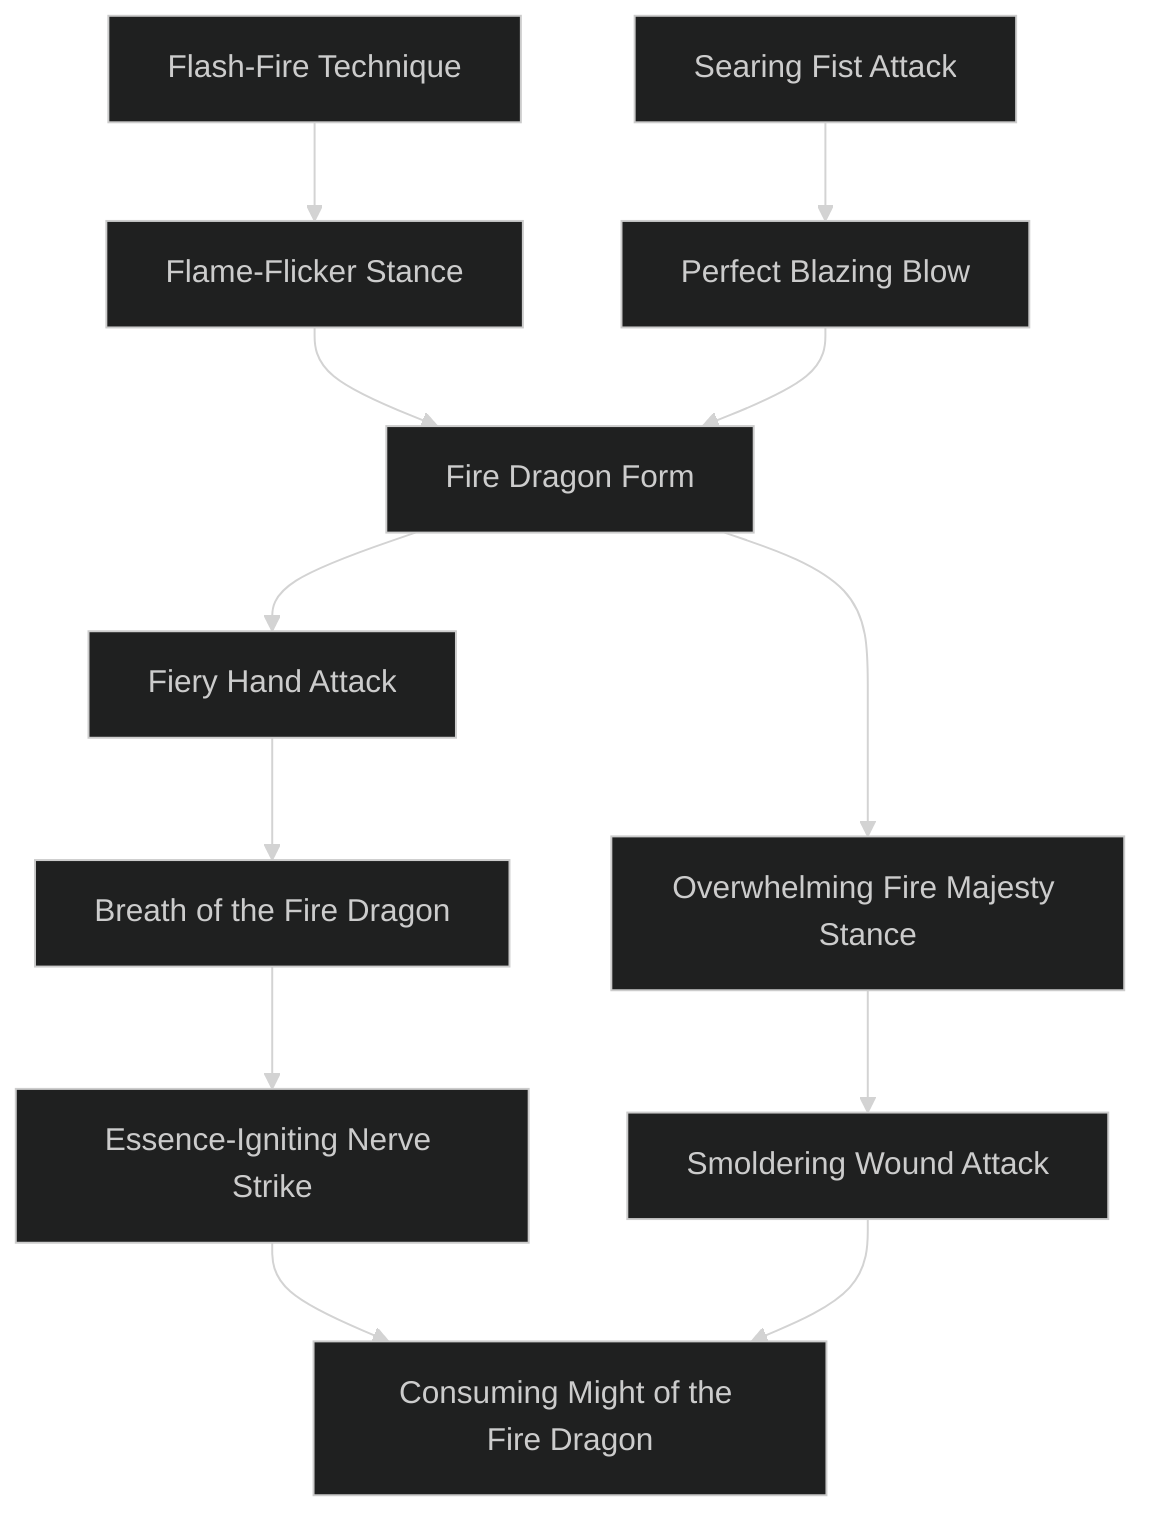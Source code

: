 ---
config:
  theme: dark
---
flowchart TD

    flash_fire_technique[Flash-Fire Technique]
    click flash_fire_technique callback "
        Flash-Fire Technique<br>
        <br>
        Cost: 3 motes<br>
        Duration: Instant<br>
        Type: Reflexive<br>
        Minimum Martial Arts: 3<br>
        Minimum Essence: 1<br>
        Prerequisite Charms: None<br>
        <br>
        The special training the Fire Dragon Immaculates
        undergo allows them to take action with the speed of a
        spark igniting bone-dry tinder. By spending 3 motes of
        Essence, a Fire Immaculate may reroll his initiative and use
        the best of the two results.
        "

    flame_flicker_stance[Flame-Flicker Stance]
    flash_fire_technique --> flame_flicker_stance
    click flame_flicker_stance callback "
        Flame-Flicker Stance<br>
        <br>
        Cost: 1 mote per +1 difficulty<br>
        Duration: One turn<br>
        Type: Reflexive<br>
        Minimum Martial Arts: 3<br>
        Minimum Essence: 2<br>
        Prerequisite Charms: Flash-Fire Technique<br>
        <br>
        After invoking the Flame-Flicker Stance, the
        character's body seems to shift and move like a burning
        flame. Until the martial artist's next action, all attempts to
        physically attack her are at a +1 difficulty per mote of
        Essence expended. A character cannot have more of a
        bonus active at any one time from this Charm than her
        permanent Essence.
        "

    searing_fist_attack[Searing Fist Attack]
    click searing_fist_attack callback "
        Searing Fist Attack<br>
        <br>
        Cost: 3 motes<br>
        Duration: One turn<br>
        Type: Supplemental<br>
        Minimum Martial Arts: 3<br>
        Minimum Essence: 2<br>
        Prerequisite Charms: None<br>
        <br>
        The damage done by the Searing Fist Attack is not
        that terrible — but the pain is. An attack enhanced by this
        Charm leaves a deep burning sensation where it lands,
        distracting an opponent. The Fire Dragon Immaculate
        focuses his Essence and strikes his opponent, a slight scent
        of brimstone suffusing the air. Figure damage as normal for
        the martial arts attack. A target taking damage from the
        Searing Fist Attack suffers a -1 penalty to his dice pools for
        the rest of the scene. The character must actually do
        damage to his target to inflict this penalty. The effect of
        multiple Searing Fist Attacks is cumulative.
        "

    perfect_blazing_blow[Perfect Blazing Blow]
    searing_fist_attack --> perfect_blazing_blow
    click perfect_blazing_blow callback "
        Perfect Blazing Blow<br>
        <br>
        Cost: 2 motes<br>
        Duration: Instant<br>
        Type: Reflexive<br>
        Minimum Martial Arts: 3<br>
        Minimum Essence: 2<br>
        Prerequisite Charms: Searing Fist Attack<br>
        <br>
        After the character attacks, but before the defense is
        rolled, the Immaculate's player can choose to reroll the
        attack and pick which result he wants to use. A character
        can only use this Charm once on any given attack.
        "

    fire_dragon_form[Fire Dragon Form]
    flame_flicker_stance --> fire_dragon_form
    perfect_blazing_blow --> fire_dragon_form
    click fire_dragon_form callback "
        Fire Dragon Form<br>
        <br>
        Cost: 5 motes<br>
        Duration: One scene<br>
        Type: Simple<br>
        Minimum Martial Arts: 4<br>
        Minimum Essence: 2<br>
        Prerequisite Charms: Flame-Flicker Stance, Perfect Blazing Blow<br>
        <br>
        Flames seem to glow in the eyes of the martial artist
        as she completes a quick series of katas to invoke the
        strength of the Fire Dragon. The Dynast's movements
        afterward are more like the fire she seeks to emulate, and
        she seems to dance beneath attacks aimed at her with
        frightening ease.<br>
        For the remainder of the scene after successful
        invocation of the Fire Dragon form, add the Exalted's
        Martial Arts score as successes to any dodge rolls. This
        bonus is added to each dodge roll separately. The
        character cannot use these successes as a reflexive
        action — in order to dodge an attack, she must still
        either abort to a full dodge or have dedicated actions
        to dodging ahead of time.<br>
        invoking the fire dragon form also requires a
        successful Dexterity + Martial Arts check, representing
        the successful execution of the move itself. If the
        roll fails, the motes for this Charm are not spent, but
        the action is wasted. The above benefits are cumulative
        with any other Charms or anima powers invoked
        by the Immaculate but are not compatible with the use
        of armor.<br>
        Only one Form-type Charm can be invoked at
        any one time. Invoking a new Form-type Charm
        automatically ends the effects of any currently active
        Form-type Charm.
        "

    fiery_hand_attack[Fiery Hand Attack]
    fire_dragon_form --> fiery_hand_attack
    click fiery_hand_attack callback "
        Fiery Hand Attack<br>
        <br>
        Cost: 4 motes<br>
        Duration: Instant<br>
        Type: Supplemental<br>
        Minimum Martial Arts: 5<br>
        Minimum Essence: 3<br>
        Prerequisite Charms: Fire Dragon Form<br>
        <br>
        A successful Fiery Hand Attack does normal damage
        plus the character's Martial Arts rating, as the flaming
        touch sears his enemy. The attack does lethal damage,
        even if it wouldn't normally. Upon striking an opponent,
        the Immaculate's player also reflexively rolls the character's
        Strength + Martial Arts versus the target's Stamina +
        Resistance. A being magically attuned to water may add
        two dice to her roll when resisting this attack. If the target
        wins or ties, the attack has no additional effect on her
        beyond the damage. If a target loses, burning Fire-aspected
        Essence is unleashed upon her, and she bursts into flame.<br>
        While it looks, smells and feels just like normal
        fire, the flames from a Fiery Hand Attack are partially
        magical and can't be doused normally. Only magic or
        the expiration of the Charm kills the flames. If not
        doused, a target set aflame will continue to burn for the
        Exalted's Essence in turns. Treat the fire as a bonfire as
        per the environmental damage rules on page 244 of the
        main Exalted rulebook — every turn, the target's
        player must make a reflexive Stamina + Resistance roll
        at difficulty 3, the character taking 2L damage if the
        roll succeeds or 6L damage if it fails. This damage is
        soaked normally.
        "

    breath_of_the_fire_dragon[Breath of the Fire Dragon]
    fiery_hand_attack --> breath_of_the_fire_dragon
    click breath_of_the_fire_dragon callback "
        Breath of the Fire Dragon<br>
        <br>
        Cost: 1 mote per Essence lethal damage<br>
        Duration: Instant<br>
        Type: Simple<br>
        Minimum Martial Arts: 5<br>
        Minimum Essence: 3<br>
        Prerequisite Charms: Fiery Hand Attack<br>
        <br>
        With a momentary centering kata, a Fire Immaculate
        can spit a gout of fire up to his Essence in yards. To
        attack, roll the Immaculate's Perception + Martial Arts,
        with his Essence rating acting as automatic successes.
        This fiery breath does the character's Essence in lethal
        damage per mote the Fire Dragon Immaculate invests in
        the Charm. A character cannot invest more motes in this
        attack than his Martial Arts score.<br>
        By expending a point of Willpower, the Dragon-
        Blood can empower the Breath of the Fire Dragon to affect
        spirits as well as material objects.
        "

    essence_igniting_nerve_strike[Essence-Igniting Nerve Strike]
    breath_of_the_fire_dragon --> essence_igniting_nerve_strike
    click essence_igniting_nerve_strike callback "
        Essence-Igniting Nerve Strike<br>
        <br>
        Cost: 5 Essence, 1 Willpower<br>
        Duration: Instant<br>
        Type: Simple<br>
        Minimum Martial Arts: 5<br>
        Minimum Essence: 3<br>
        Prerequisite Charms: Breath of the Fire Dragon<br>
        <br>
        With a series of quick nerve touches, the Exalt actually
        causes the Essence in his opponent's body to flare,
        potentially causing a great deal of damage. The Immaculate
        makes a martial arts attack as normal, but if he hits, the
        attack does no damage. Instead, for every mote currently
        in a target's Personal Essence pool, he takes one health
        level of lethal damage, up to a maximum of twice the
        Immaculate's permanent Essence. This damage ignores
        armor but may be soaked normally with Stamina and other
        non-armor defenses. Obviously, this Charm is of limited
        use against non-Exalted, but Exalts could potentially suffer
        up to 10 health levels of damage. The target's Essence
        remains totally available, it simply serves as a catalyst for
        the attack and is not reduced.
        "

    overwhelming_fire_majesty_stance[Overwhelming Fire Majesty Stance]
    fire_dragon_form --> overwhelming_fire_majesty_stance
    click overwhelming_fire_majesty_stance callback "
        Overwhelming Fire Majesty Stance<br>
        <br>
        Cost: 4 motes<br>
        Duration: Until abandoned<br>
        Type: Supplemental<br>
        Minimum Martial Arts: 5<br>
        Minimum Essence: 3<br>
        Prerequisite Charms: Fire Dragon Form<br>
        <br>
        The power and majesty of a raging conflagration can
        cow even the bravest of hearts. By striking an aggressive
        pose and channeling this aspect of fire, a follower of the
        Fire Dragon can strike fear into lesser foes.<br>
        Attacking a character who is using Overwhelming
        Fire Majesty Stance is not an easy prospect. Anyone able
        to see who tries to attack the Fire Dragon Immaculate must
        subtract the character's Martial Arts rating from their dice
        pools when doing so. Additionally, anyone trying to attack
        those who are clearly allied with the martial artist must
        subtract half that number of dice (rounded down). This
        latter effect has a range equal to the Dynast's Essence in
        yards centered on the Immaculate.<br>
        While maintaining the stance, the Immaculate can
        defend himself and take normal actions, but he may not
        make any attacks or use other Charms. He may also move
        at half his normal speed. If the martial artist is struck and
        suffers any health levels of damage, the stance ends immediately.
        If the character abandons the Overwhelming Fire
        Majesty Stance voluntarily, the effects linger on for a
        single turn after the character drops the stance.
        "

    smoldering_wound_attack[Smoldering Wound Attack]
    overwhelming_fire_majesty_stance --> smoldering_wound_attack
    click smoldering_wound_attack callback "
        Smoldering Wound Attack<br>
        <br>
        Cost: 4 motes<br>
        Duration: Varies<br>
        Type: Supplemental<br>
        Minimum Martial Arts: 5<br>
        Minimum Essence: 3<br>
        Prerequisite Charms: Overwhelming Fire Majesty Stance<br>
        <br>
        This Charm focuses Essence into the Exalt's blow,
        investing the attack with the heat of burning embers. If the
        character manages to damage her opponent, the wound
        smolders like a dying fire. At the beginning of the turn
        following the one in which the Smoldering Wound Attack
        was successful, the victim suffers the same post-soak
        damage that the original attack caused. Soak does not
        apply to this damage, but the damage is rolled normally.
        "

    consuming_might_of_the_fire_dragon[Consuming Might of the Fire Dragon]
    essence_igniting_nerve_strike --> consuming_might_of_the_fire_dragon
    smoldering_wound_attack --> consuming_might_of_the_fire_dragon
    click consuming_might_of_the_fire_dragon callback "
        Consuming Might of the Fire Dragon<br>
        <br>
        Cost: 6 motes, 1 Willpower<br>
        Duration: One scene<br>
        Type: Simple<br>
        Minimum Martial Arts: 5<br>
        Minimum Essence: 4<br>
        Prerequisite Charms: Essence-Igniting Nerve Strike, Smoldering Wound Attack<br>
        <br>
        This Charm enhances the natural anima flare of a Fire
        Exalt. For Aspects of Fire, it triples the fire damage that
        their anima causes. If the character using the Charm is not
        a Fire-aspected Exalted, the Charm causes him to erupt in
        the Aspect of Fire anima power — but without the tripled
        damage. Anyone viewing the invoker is also subject to the
        same effects as if the Exalt was using the Overwhelming
        Fire Majesty Stance, except that the effect doesn't end if
        the character attacks or uses Charms.
        "